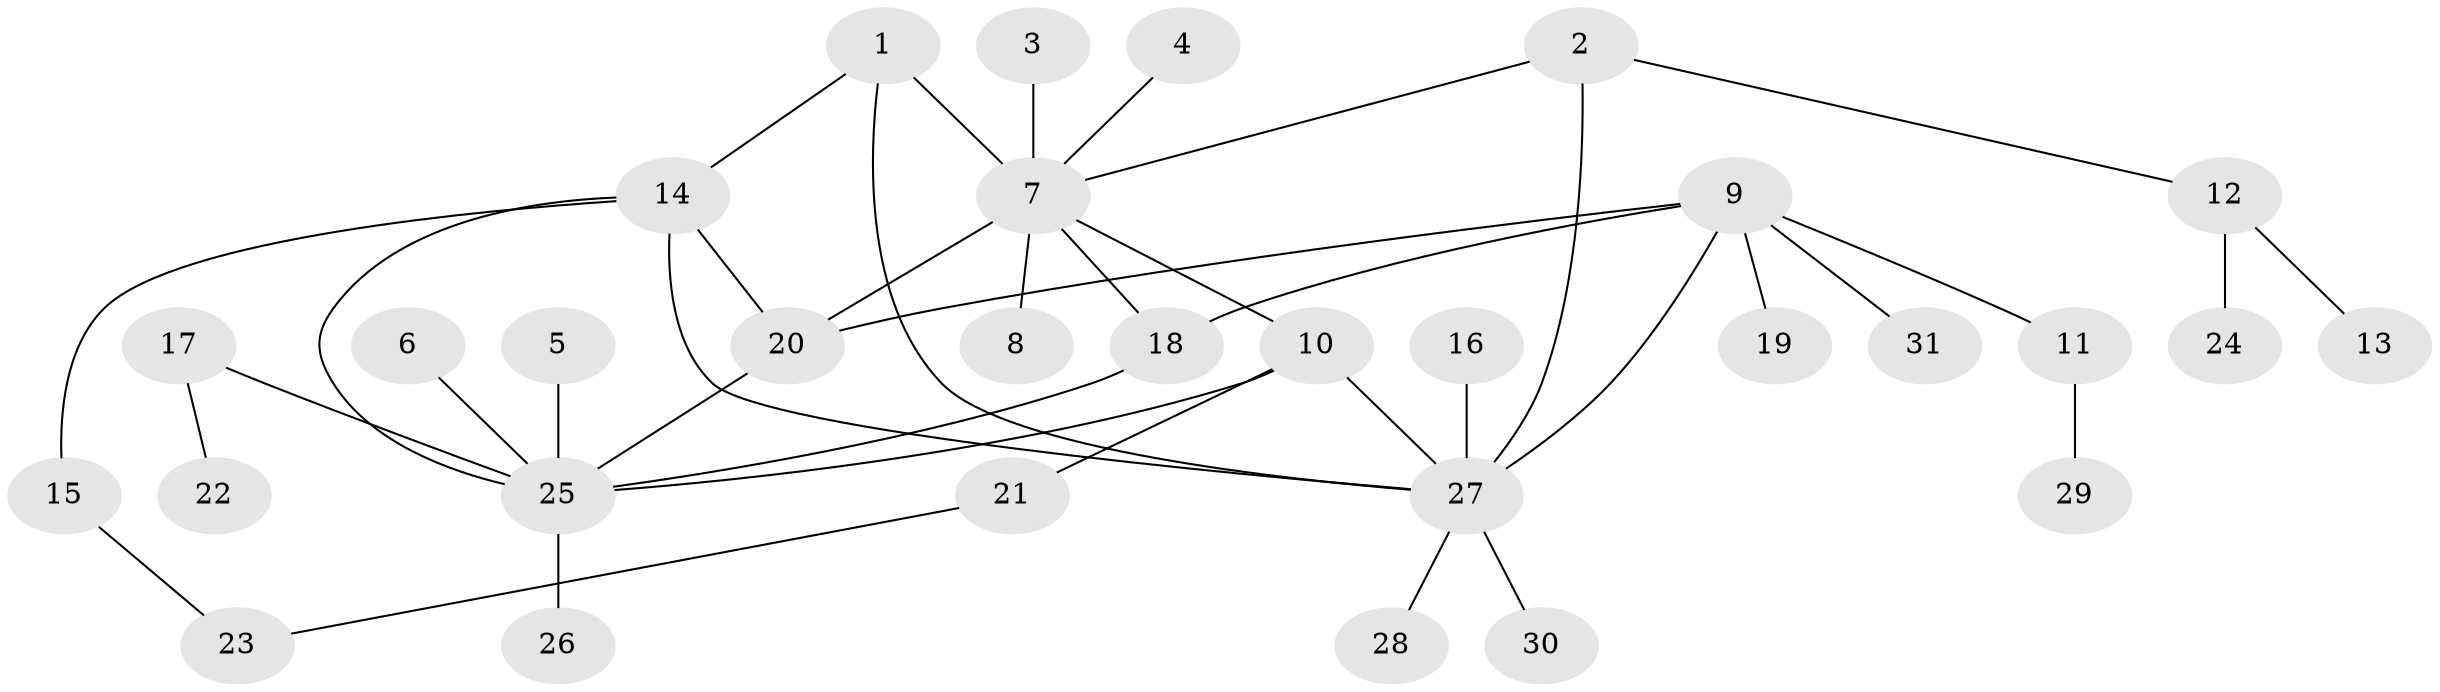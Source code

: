 // original degree distribution, {9: 0.061224489795918366, 5: 0.04081632653061224, 2: 0.20408163265306123, 3: 0.14285714285714285, 6: 0.04081632653061224, 1: 0.4897959183673469, 4: 0.02040816326530612}
// Generated by graph-tools (version 1.1) at 2025/37/03/04/25 23:37:33]
// undirected, 31 vertices, 40 edges
graph export_dot {
  node [color=gray90,style=filled];
  1;
  2;
  3;
  4;
  5;
  6;
  7;
  8;
  9;
  10;
  11;
  12;
  13;
  14;
  15;
  16;
  17;
  18;
  19;
  20;
  21;
  22;
  23;
  24;
  25;
  26;
  27;
  28;
  29;
  30;
  31;
  1 -- 7 [weight=1.0];
  1 -- 14 [weight=1.0];
  1 -- 27 [weight=1.0];
  2 -- 7 [weight=1.0];
  2 -- 12 [weight=1.0];
  2 -- 27 [weight=1.0];
  3 -- 7 [weight=1.0];
  4 -- 7 [weight=1.0];
  5 -- 25 [weight=1.0];
  6 -- 25 [weight=1.0];
  7 -- 8 [weight=1.0];
  7 -- 10 [weight=1.0];
  7 -- 18 [weight=1.0];
  7 -- 20 [weight=2.0];
  9 -- 11 [weight=1.0];
  9 -- 18 [weight=1.0];
  9 -- 19 [weight=1.0];
  9 -- 20 [weight=1.0];
  9 -- 27 [weight=1.0];
  9 -- 31 [weight=1.0];
  10 -- 21 [weight=1.0];
  10 -- 25 [weight=1.0];
  10 -- 27 [weight=1.0];
  11 -- 29 [weight=1.0];
  12 -- 13 [weight=1.0];
  12 -- 24 [weight=1.0];
  14 -- 15 [weight=1.0];
  14 -- 20 [weight=1.0];
  14 -- 25 [weight=1.0];
  14 -- 27 [weight=1.0];
  15 -- 23 [weight=1.0];
  16 -- 27 [weight=1.0];
  17 -- 22 [weight=1.0];
  17 -- 25 [weight=1.0];
  18 -- 25 [weight=1.0];
  20 -- 25 [weight=1.0];
  21 -- 23 [weight=1.0];
  25 -- 26 [weight=1.0];
  27 -- 28 [weight=1.0];
  27 -- 30 [weight=1.0];
}
